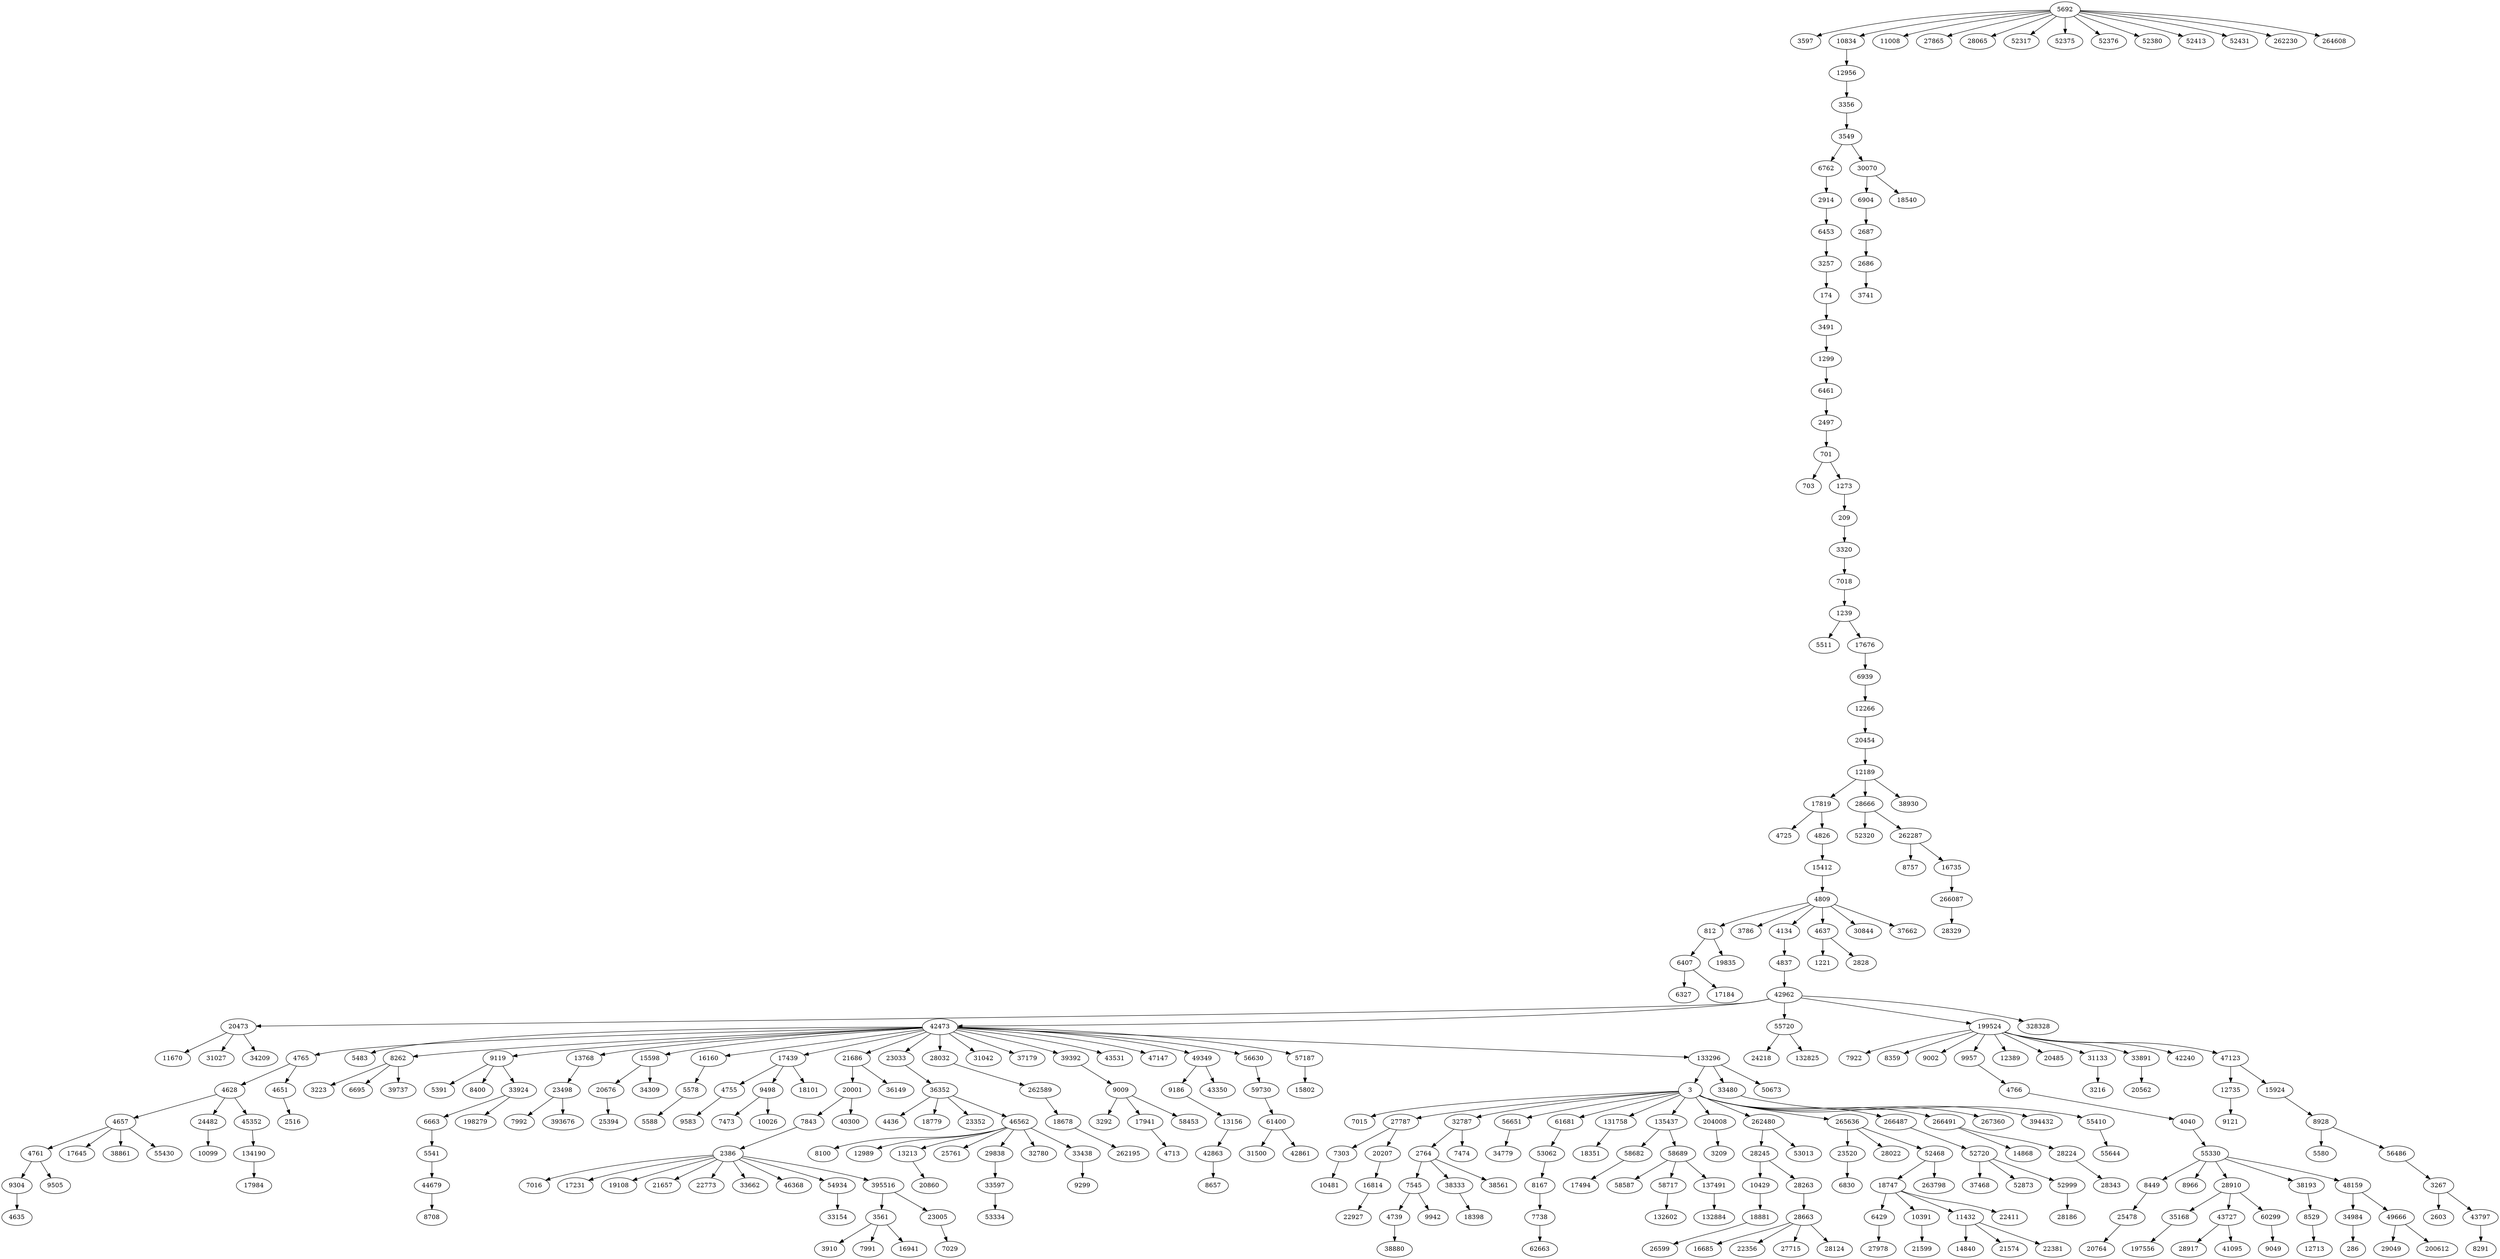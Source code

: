 digraph {
  // Node definitions.
  3;
  174;
  209;
  286;
  701;
  703;
  812;
  1221;
  1239;
  1273;
  1299;
  2386;
  2497;
  2516;
  2603;
  2686;
  2687;
  2764;
  2828;
  2914;
  3209;
  3216;
  3223;
  3257;
  3267;
  3292;
  3320;
  3356;
  3491;
  3549;
  3561;
  3597;
  3741;
  3786;
  3910;
  4040;
  4134;
  4436;
  4628;
  4635;
  4637;
  4651;
  4657;
  4713;
  4725;
  4739;
  4755;
  4761;
  4765;
  4766;
  4809;
  4826;
  4837;
  5391;
  5483;
  5511;
  5541;
  5578;
  5580;
  5588;
  5692;
  6327;
  6407;
  6429;
  6453;
  6461;
  6663;
  6695;
  6762;
  6830;
  6904;
  6939;
  7015;
  7016;
  7018;
  7029;
  7303;
  7473;
  7474;
  7545;
  7738;
  7843;
  7922;
  7991;
  7992;
  8100;
  8167;
  8262;
  8291;
  8359;
  8400;
  8449;
  8529;
  8657;
  8708;
  8757;
  8928;
  8966;
  9002;
  9009;
  9049;
  9119;
  9121;
  9186;
  9299;
  9304;
  9498;
  9505;
  9583;
  9942;
  9957;
  10026;
  10099;
  10391;
  10429;
  10481;
  10834;
  11008;
  11432;
  11670;
  12189;
  12266;
  12389;
  12713;
  12735;
  12956;
  12989;
  13156;
  13213;
  13768;
  14840;
  14868;
  15412;
  15598;
  15802;
  15924;
  16160;
  16685;
  16735;
  16814;
  16941;
  17184;
  17231;
  17439;
  17494;
  17645;
  17676;
  17819;
  17941;
  17984;
  18101;
  18351;
  18398;
  18540;
  18678;
  18747;
  18779;
  18881;
  19108;
  19835;
  20001;
  20207;
  20454;
  20473;
  20485;
  20562;
  20676;
  20764;
  20860;
  21574;
  21599;
  21657;
  21686;
  22356;
  22381;
  22411;
  22773;
  22927;
  23005;
  23033;
  23352;
  23498;
  23520;
  24218;
  24482;
  25394;
  25478;
  25761;
  26599;
  27715;
  27787;
  27865;
  27978;
  28022;
  28032;
  28065;
  28124;
  28186;
  28224;
  28245;
  28263;
  28329;
  28343;
  28663;
  28666;
  28910;
  28917;
  29049;
  29838;
  30070;
  30844;
  31027;
  31042;
  31133;
  31500;
  32780;
  32787;
  33154;
  33438;
  33480;
  33597;
  33662;
  33891;
  33924;
  34209;
  34309;
  34779;
  34984;
  35168;
  36149;
  36352;
  37179;
  37468;
  37662;
  38193;
  38333;
  38561;
  38861;
  38880;
  38930;
  39392;
  39737;
  40300;
  41095;
  42240;
  42473;
  42861;
  42863;
  42962;
  43350;
  43531;
  43727;
  43797;
  44679;
  45352;
  46368;
  46562;
  47123;
  47147;
  48159;
  49349;
  49666;
  50673;
  52317;
  52320;
  52375;
  52376;
  52380;
  52413;
  52431;
  52468;
  52720;
  52873;
  52999;
  53013;
  53062;
  53334;
  54934;
  55330;
  55410;
  55430;
  55644;
  55720;
  56486;
  56630;
  56651;
  57187;
  58453;
  58587;
  58682;
  58689;
  58717;
  59730;
  60299;
  61400;
  61681;
  62663;
  131758;
  132602;
  132825;
  132884;
  133296;
  134190;
  135437;
  137491;
  197556;
  198279;
  199524;
  200612;
  204008;
  262195;
  262230;
  262287;
  262480;
  262589;
  263798;
  264608;
  265636;
  266087;
  266487;
  266491;
  267360;
  328328;
  393676;
  394432;
  395516;

  // Edge definitions.
  3 -> 7015;
  3 -> 27787;
  3 -> 32787;
  3 -> 56651;
  3 -> 61681;
  3 -> 131758;
  3 -> 135437;
  3 -> 204008;
  3 -> 262480;
  3 -> 265636;
  3 -> 266487;
  3 -> 266491;
  3 -> 267360;
  3 -> 394432;
  174 -> 3491;
  209 -> 3320;
  701 -> 703;
  701 -> 1273;
  812 -> 6407;
  812 -> 19835;
  1239 -> 5511;
  1239 -> 17676;
  1273 -> 209;
  1299 -> 6461;
  2386 -> 7016;
  2386 -> 17231;
  2386 -> 19108;
  2386 -> 21657;
  2386 -> 22773;
  2386 -> 33662;
  2386 -> 46368;
  2386 -> 54934;
  2386 -> 395516;
  2497 -> 701;
  2686 -> 3741;
  2687 -> 2686;
  2764 -> 7545;
  2764 -> 38333;
  2764 -> 38561;
  2914 -> 6453;
  3257 -> 174;
  3267 -> 2603;
  3267 -> 43797;
  3320 -> 7018;
  3356 -> 3549;
  3491 -> 1299;
  3549 -> 6762;
  3549 -> 30070;
  3561 -> 3910;
  3561 -> 7991;
  3561 -> 16941;
  4040 -> 55330;
  4134 -> 4837;
  4628 -> 4657;
  4628 -> 24482;
  4628 -> 45352;
  4637 -> 1221;
  4637 -> 2828;
  4651 -> 2516;
  4657 -> 4761;
  4657 -> 17645;
  4657 -> 38861;
  4657 -> 55430;
  4739 -> 38880;
  4755 -> 9583;
  4761 -> 9304;
  4761 -> 9505;
  4765 -> 4628;
  4765 -> 4651;
  4766 -> 4040;
  4809 -> 812;
  4809 -> 3786;
  4809 -> 4134;
  4809 -> 4637;
  4809 -> 30844;
  4809 -> 37662;
  4826 -> 15412;
  4837 -> 42962;
  5541 -> 44679;
  5578 -> 5588;
  5692 -> 3597;
  5692 -> 10834;
  5692 -> 11008;
  5692 -> 27865;
  5692 -> 28065;
  5692 -> 52317;
  5692 -> 52375;
  5692 -> 52376;
  5692 -> 52380;
  5692 -> 52413;
  5692 -> 52431;
  5692 -> 262230;
  5692 -> 264608;
  6407 -> 6327;
  6407 -> 17184;
  6429 -> 27978;
  6453 -> 3257;
  6461 -> 2497;
  6663 -> 5541;
  6762 -> 2914;
  6904 -> 2687;
  6939 -> 12266;
  7018 -> 1239;
  7303 -> 10481;
  7545 -> 4739;
  7545 -> 9942;
  7738 -> 62663;
  7843 -> 2386;
  8167 -> 7738;
  8262 -> 3223;
  8262 -> 6695;
  8262 -> 39737;
  8449 -> 25478;
  8529 -> 12713;
  8928 -> 5580;
  8928 -> 56486;
  9009 -> 3292;
  9009 -> 17941;
  9009 -> 58453;
  9119 -> 5391;
  9119 -> 8400;
  9119 -> 33924;
  9186 -> 13156;
  9304 -> 4635;
  9498 -> 7473;
  9498 -> 10026;
  9957 -> 4766;
  10391 -> 21599;
  10429 -> 18881;
  10834 -> 12956;
  11432 -> 14840;
  11432 -> 21574;
  11432 -> 22381;
  12189 -> 17819;
  12189 -> 28666;
  12189 -> 38930;
  12266 -> 20454;
  12735 -> 9121;
  12956 -> 3356;
  13156 -> 42863;
  13213 -> 20860;
  13768 -> 23498;
  15412 -> 4809;
  15598 -> 20676;
  15598 -> 34309;
  15924 -> 8928;
  16160 -> 5578;
  16735 -> 266087;
  16814 -> 22927;
  17439 -> 4755;
  17439 -> 9498;
  17439 -> 18101;
  17676 -> 6939;
  17819 -> 4725;
  17819 -> 4826;
  17941 -> 4713;
  18678 -> 262195;
  18747 -> 6429;
  18747 -> 10391;
  18747 -> 11432;
  18747 -> 22411;
  18881 -> 26599;
  20001 -> 7843;
  20001 -> 40300;
  20207 -> 16814;
  20454 -> 12189;
  20473 -> 11670;
  20473 -> 31027;
  20473 -> 34209;
  20676 -> 25394;
  21686 -> 20001;
  21686 -> 36149;
  23005 -> 7029;
  23033 -> 36352;
  23498 -> 7992;
  23498 -> 393676;
  23520 -> 6830;
  24482 -> 10099;
  25478 -> 20764;
  27787 -> 7303;
  27787 -> 20207;
  28032 -> 262589;
  28224 -> 28343;
  28245 -> 10429;
  28245 -> 28263;
  28263 -> 28663;
  28663 -> 16685;
  28663 -> 22356;
  28663 -> 27715;
  28663 -> 28124;
  28666 -> 52320;
  28666 -> 262287;
  28910 -> 35168;
  28910 -> 43727;
  28910 -> 60299;
  29838 -> 33597;
  30070 -> 6904;
  30070 -> 18540;
  31133 -> 3216;
  32787 -> 2764;
  32787 -> 7474;
  33438 -> 9299;
  33480 -> 55410;
  33597 -> 53334;
  33891 -> 20562;
  33924 -> 6663;
  33924 -> 198279;
  34984 -> 286;
  35168 -> 197556;
  36352 -> 4436;
  36352 -> 18779;
  36352 -> 23352;
  36352 -> 46562;
  38193 -> 8529;
  38333 -> 18398;
  39392 -> 9009;
  42473 -> 4765;
  42473 -> 5483;
  42473 -> 8262;
  42473 -> 9119;
  42473 -> 13768;
  42473 -> 15598;
  42473 -> 16160;
  42473 -> 17439;
  42473 -> 21686;
  42473 -> 23033;
  42473 -> 28032;
  42473 -> 31042;
  42473 -> 37179;
  42473 -> 39392;
  42473 -> 43531;
  42473 -> 47147;
  42473 -> 49349;
  42473 -> 56630;
  42473 -> 57187;
  42473 -> 133296;
  42863 -> 8657;
  42962 -> 20473;
  42962 -> 42473;
  42962 -> 55720;
  42962 -> 199524;
  42962 -> 328328;
  43727 -> 28917;
  43727 -> 41095;
  43797 -> 8291;
  44679 -> 8708;
  45352 -> 134190;
  46562 -> 8100;
  46562 -> 12989;
  46562 -> 13213;
  46562 -> 25761;
  46562 -> 29838;
  46562 -> 32780;
  46562 -> 33438;
  47123 -> 12735;
  47123 -> 15924;
  48159 -> 34984;
  48159 -> 49666;
  49349 -> 9186;
  49349 -> 43350;
  49666 -> 29049;
  49666 -> 200612;
  52468 -> 18747;
  52468 -> 263798;
  52720 -> 37468;
  52720 -> 52873;
  52720 -> 52999;
  52999 -> 28186;
  53062 -> 8167;
  54934 -> 33154;
  55330 -> 8449;
  55330 -> 8966;
  55330 -> 28910;
  55330 -> 38193;
  55330 -> 48159;
  55410 -> 55644;
  55720 -> 24218;
  55720 -> 132825;
  56486 -> 3267;
  56630 -> 59730;
  56651 -> 34779;
  57187 -> 15802;
  58682 -> 17494;
  58689 -> 58587;
  58689 -> 58717;
  58689 -> 137491;
  58717 -> 132602;
  59730 -> 61400;
  60299 -> 9049;
  61400 -> 31500;
  61400 -> 42861;
  61681 -> 53062;
  131758 -> 18351;
  133296 -> 3;
  133296 -> 33480;
  133296 -> 50673;
  134190 -> 17984;
  135437 -> 58682;
  135437 -> 58689;
  137491 -> 132884;
  199524 -> 7922;
  199524 -> 8359;
  199524 -> 9002;
  199524 -> 9957;
  199524 -> 12389;
  199524 -> 20485;
  199524 -> 31133;
  199524 -> 33891;
  199524 -> 42240;
  199524 -> 47123;
  204008 -> 3209;
  262287 -> 8757;
  262287 -> 16735;
  262480 -> 28245;
  262480 -> 53013;
  262589 -> 18678;
  265636 -> 23520;
  265636 -> 28022;
  265636 -> 52468;
  266087 -> 28329;
  266487 -> 52720;
  266491 -> 14868;
  266491 -> 28224;
  395516 -> 3561;
  395516 -> 23005;
}